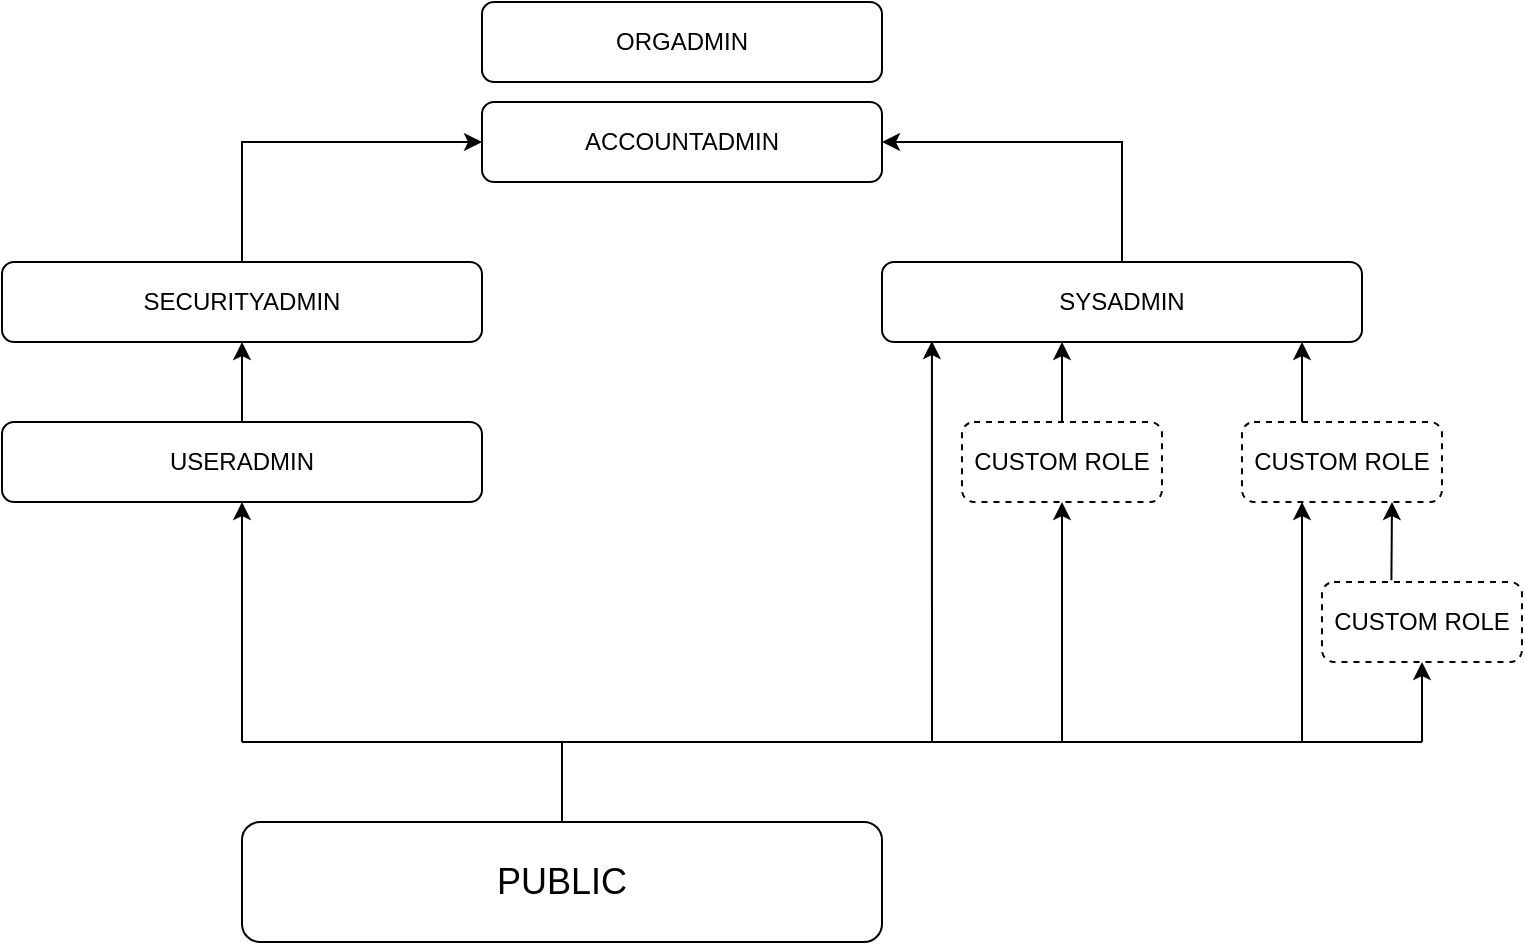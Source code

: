 <mxfile version="22.1.15" type="github">
  <diagram name="Page-1" id="Fb7V96u4vh7-PqSdE-zW">
    <mxGraphModel dx="714" dy="1192" grid="1" gridSize="10" guides="1" tooltips="1" connect="1" arrows="1" fold="1" page="1" pageScale="1" pageWidth="850" pageHeight="1100" math="0" shadow="0">
      <root>
        <mxCell id="0" />
        <mxCell id="1" parent="0" />
        <mxCell id="8W88jH-fuxeW12mEb5Ts-1" value="ACCOUNTADMIN" style="rounded=1;whiteSpace=wrap;html=1;" vertex="1" parent="1">
          <mxGeometry x="280" y="80" width="200" height="40" as="geometry" />
        </mxCell>
        <mxCell id="8W88jH-fuxeW12mEb5Ts-8" value="" style="edgeStyle=orthogonalEdgeStyle;rounded=0;orthogonalLoop=1;jettySize=auto;html=1;entryX=0;entryY=0.5;entryDx=0;entryDy=0;exitX=0.5;exitY=0;exitDx=0;exitDy=0;" edge="1" parent="1" source="8W88jH-fuxeW12mEb5Ts-2" target="8W88jH-fuxeW12mEb5Ts-1">
          <mxGeometry relative="1" as="geometry">
            <mxPoint x="370" y="520" as="sourcePoint" />
            <Array as="points">
              <mxPoint x="160" y="100" />
            </Array>
          </mxGeometry>
        </mxCell>
        <mxCell id="8W88jH-fuxeW12mEb5Ts-2" value="SECURITYADMIN" style="rounded=1;whiteSpace=wrap;html=1;" vertex="1" parent="1">
          <mxGeometry x="40" y="160" width="240" height="40" as="geometry" />
        </mxCell>
        <mxCell id="8W88jH-fuxeW12mEb5Ts-11" value="" style="edgeStyle=orthogonalEdgeStyle;rounded=0;orthogonalLoop=1;jettySize=auto;html=1;entryX=1;entryY=0.5;entryDx=0;entryDy=0;" edge="1" parent="1" source="8W88jH-fuxeW12mEb5Ts-3" target="8W88jH-fuxeW12mEb5Ts-1">
          <mxGeometry relative="1" as="geometry">
            <mxPoint x="480" y="90" as="targetPoint" />
          </mxGeometry>
        </mxCell>
        <mxCell id="8W88jH-fuxeW12mEb5Ts-3" value="SYSADMIN" style="rounded=1;whiteSpace=wrap;html=1;" vertex="1" parent="1">
          <mxGeometry x="480" y="160" width="240" height="40" as="geometry" />
        </mxCell>
        <mxCell id="8W88jH-fuxeW12mEb5Ts-7" value="" style="edgeStyle=orthogonalEdgeStyle;rounded=0;orthogonalLoop=1;jettySize=auto;html=1;" edge="1" parent="1" source="8W88jH-fuxeW12mEb5Ts-6" target="8W88jH-fuxeW12mEb5Ts-2">
          <mxGeometry relative="1" as="geometry" />
        </mxCell>
        <mxCell id="8W88jH-fuxeW12mEb5Ts-23" value="" style="edgeStyle=none;rounded=0;orthogonalLoop=1;jettySize=auto;html=1;endArrow=classic;endFill=1;entryX=0.5;entryY=1;entryDx=0;entryDy=0;" edge="1" parent="1" target="8W88jH-fuxeW12mEb5Ts-6">
          <mxGeometry relative="1" as="geometry">
            <mxPoint x="160" y="400" as="sourcePoint" />
            <mxPoint x="270" y="340" as="targetPoint" />
          </mxGeometry>
        </mxCell>
        <mxCell id="8W88jH-fuxeW12mEb5Ts-6" value="USERADMIN" style="rounded=1;whiteSpace=wrap;html=1;" vertex="1" parent="1">
          <mxGeometry x="40" y="240" width="240" height="40" as="geometry" />
        </mxCell>
        <mxCell id="8W88jH-fuxeW12mEb5Ts-12" value="CUSTOM ROLE" style="rounded=1;whiteSpace=wrap;html=1;strokeColor=default;dashed=1;" vertex="1" parent="1">
          <mxGeometry x="520" y="240" width="100" height="40" as="geometry" />
        </mxCell>
        <mxCell id="8W88jH-fuxeW12mEb5Ts-14" value="CUSTOM ROLE" style="rounded=1;whiteSpace=wrap;html=1;strokeColor=default;dashed=1;" vertex="1" parent="1">
          <mxGeometry x="660" y="240" width="100" height="40" as="geometry" />
        </mxCell>
        <mxCell id="8W88jH-fuxeW12mEb5Ts-21" value="" style="edgeStyle=none;rounded=0;orthogonalLoop=1;jettySize=auto;html=1;startArrow=none;startFill=0;endArrow=none;endFill=0;" edge="1" parent="1" source="8W88jH-fuxeW12mEb5Ts-15">
          <mxGeometry relative="1" as="geometry">
            <mxPoint x="320" y="400" as="targetPoint" />
          </mxGeometry>
        </mxCell>
        <mxCell id="8W88jH-fuxeW12mEb5Ts-15" value="&lt;font style=&quot;font-size: 18px;&quot;&gt;PUBLIC&lt;/font&gt;" style="rounded=1;whiteSpace=wrap;html=1;" vertex="1" parent="1">
          <mxGeometry x="160" y="440" width="320" height="60" as="geometry" />
        </mxCell>
        <mxCell id="8W88jH-fuxeW12mEb5Ts-24" value="" style="endArrow=none;html=1;rounded=0;" edge="1" parent="1">
          <mxGeometry width="50" height="50" relative="1" as="geometry">
            <mxPoint x="160" y="400" as="sourcePoint" />
            <mxPoint x="750" y="400" as="targetPoint" />
            <Array as="points">
              <mxPoint x="430" y="400" />
            </Array>
          </mxGeometry>
        </mxCell>
        <mxCell id="8W88jH-fuxeW12mEb5Ts-25" value="" style="endArrow=classic;html=1;rounded=0;entryX=0.104;entryY=0.989;entryDx=0;entryDy=0;entryPerimeter=0;" edge="1" parent="1" target="8W88jH-fuxeW12mEb5Ts-3">
          <mxGeometry width="50" height="50" relative="1" as="geometry">
            <mxPoint x="505" y="400" as="sourcePoint" />
            <mxPoint x="450" y="330" as="targetPoint" />
          </mxGeometry>
        </mxCell>
        <mxCell id="8W88jH-fuxeW12mEb5Ts-26" value="" style="endArrow=classic;html=1;rounded=0;entryX=0.5;entryY=1;entryDx=0;entryDy=0;" edge="1" parent="1" target="8W88jH-fuxeW12mEb5Ts-12">
          <mxGeometry width="50" height="50" relative="1" as="geometry">
            <mxPoint x="570" y="400" as="sourcePoint" />
            <mxPoint x="450" y="330" as="targetPoint" />
          </mxGeometry>
        </mxCell>
        <mxCell id="8W88jH-fuxeW12mEb5Ts-27" value="CUSTOM ROLE" style="rounded=1;whiteSpace=wrap;html=1;strokeColor=default;dashed=1;" vertex="1" parent="1">
          <mxGeometry x="700" y="320" width="100" height="40" as="geometry" />
        </mxCell>
        <mxCell id="8W88jH-fuxeW12mEb5Ts-28" value="" style="endArrow=classic;html=1;rounded=0;" edge="1" parent="1">
          <mxGeometry width="50" height="50" relative="1" as="geometry">
            <mxPoint x="690" y="400" as="sourcePoint" />
            <mxPoint x="690" y="280" as="targetPoint" />
          </mxGeometry>
        </mxCell>
        <mxCell id="8W88jH-fuxeW12mEb5Ts-29" value="" style="endArrow=classic;html=1;rounded=0;entryX=0.75;entryY=1;entryDx=0;entryDy=0;exitX=0.347;exitY=-0.022;exitDx=0;exitDy=0;exitPerimeter=0;" edge="1" parent="1" source="8W88jH-fuxeW12mEb5Ts-27" target="8W88jH-fuxeW12mEb5Ts-14">
          <mxGeometry width="50" height="50" relative="1" as="geometry">
            <mxPoint x="580" y="380" as="sourcePoint" />
            <mxPoint x="630" y="330" as="targetPoint" />
          </mxGeometry>
        </mxCell>
        <mxCell id="8W88jH-fuxeW12mEb5Ts-30" value="" style="endArrow=classic;html=1;rounded=0;entryX=0.5;entryY=1;entryDx=0;entryDy=0;" edge="1" parent="1" target="8W88jH-fuxeW12mEb5Ts-27">
          <mxGeometry width="50" height="50" relative="1" as="geometry">
            <mxPoint x="750" y="400" as="sourcePoint" />
            <mxPoint x="630" y="330" as="targetPoint" />
          </mxGeometry>
        </mxCell>
        <mxCell id="8W88jH-fuxeW12mEb5Ts-31" value="" style="endArrow=classic;html=1;rounded=0;exitX=0.5;exitY=0;exitDx=0;exitDy=0;" edge="1" parent="1" source="8W88jH-fuxeW12mEb5Ts-12">
          <mxGeometry width="50" height="50" relative="1" as="geometry">
            <mxPoint x="570" y="240" as="sourcePoint" />
            <mxPoint x="570" y="200" as="targetPoint" />
          </mxGeometry>
        </mxCell>
        <mxCell id="8W88jH-fuxeW12mEb5Ts-32" value="" style="endArrow=classic;html=1;rounded=0;" edge="1" parent="1">
          <mxGeometry width="50" height="50" relative="1" as="geometry">
            <mxPoint x="690" y="240" as="sourcePoint" />
            <mxPoint x="690" y="200" as="targetPoint" />
            <Array as="points" />
          </mxGeometry>
        </mxCell>
        <mxCell id="8W88jH-fuxeW12mEb5Ts-33" value="ORGADMIN" style="rounded=1;whiteSpace=wrap;html=1;" vertex="1" parent="1">
          <mxGeometry x="280" y="30" width="200" height="40" as="geometry" />
        </mxCell>
      </root>
    </mxGraphModel>
  </diagram>
</mxfile>
